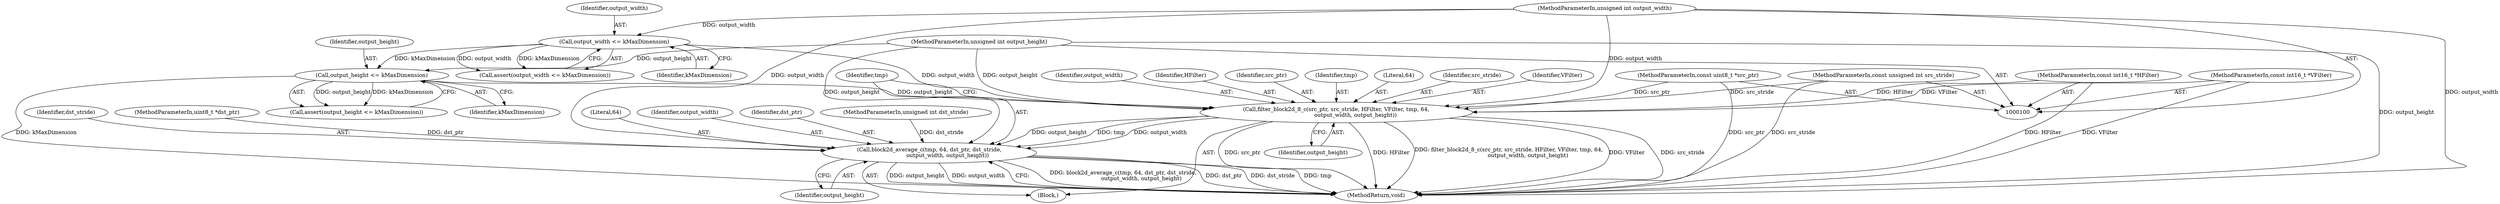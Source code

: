 digraph "0_Android_5a9753fca56f0eeb9f61e342b2fccffc364f9426_33@pointer" {
"1000119" [label="(Call,filter_block2d_8_c(src_ptr, src_stride, HFilter, VFilter, tmp, 64,\n                      output_width, output_height))"];
"1000101" [label="(MethodParameterIn,const uint8_t *src_ptr)"];
"1000102" [label="(MethodParameterIn,const unsigned int src_stride)"];
"1000103" [label="(MethodParameterIn,const int16_t *HFilter)"];
"1000104" [label="(MethodParameterIn,const int16_t *VFilter)"];
"1000112" [label="(Call,output_width <= kMaxDimension)"];
"1000107" [label="(MethodParameterIn,unsigned int output_width)"];
"1000116" [label="(Call,output_height <= kMaxDimension)"];
"1000108" [label="(MethodParameterIn,unsigned int output_height)"];
"1000128" [label="(Call,block2d_average_c(tmp, 64, dst_ptr, dst_stride,\n                     output_width, output_height))"];
"1000126" [label="(Identifier,output_width)"];
"1000128" [label="(Call,block2d_average_c(tmp, 64, dst_ptr, dst_stride,\n                     output_width, output_height))"];
"1000122" [label="(Identifier,HFilter)"];
"1000130" [label="(Literal,64)"];
"1000104" [label="(MethodParameterIn,const int16_t *VFilter)"];
"1000111" [label="(Call,assert(output_width <= kMaxDimension))"];
"1000109" [label="(Block,)"];
"1000117" [label="(Identifier,output_height)"];
"1000113" [label="(Identifier,output_width)"];
"1000120" [label="(Identifier,src_ptr)"];
"1000119" [label="(Call,filter_block2d_8_c(src_ptr, src_stride, HFilter, VFilter, tmp, 64,\n                      output_width, output_height))"];
"1000101" [label="(MethodParameterIn,const uint8_t *src_ptr)"];
"1000118" [label="(Identifier,kMaxDimension)"];
"1000108" [label="(MethodParameterIn,unsigned int output_height)"];
"1000135" [label="(MethodReturn,void)"];
"1000124" [label="(Identifier,tmp)"];
"1000129" [label="(Identifier,tmp)"];
"1000133" [label="(Identifier,output_width)"];
"1000131" [label="(Identifier,dst_ptr)"];
"1000107" [label="(MethodParameterIn,unsigned int output_width)"];
"1000125" [label="(Literal,64)"];
"1000127" [label="(Identifier,output_height)"];
"1000112" [label="(Call,output_width <= kMaxDimension)"];
"1000103" [label="(MethodParameterIn,const int16_t *HFilter)"];
"1000106" [label="(MethodParameterIn,unsigned int dst_stride)"];
"1000102" [label="(MethodParameterIn,const unsigned int src_stride)"];
"1000116" [label="(Call,output_height <= kMaxDimension)"];
"1000115" [label="(Call,assert(output_height <= kMaxDimension))"];
"1000134" [label="(Identifier,output_height)"];
"1000114" [label="(Identifier,kMaxDimension)"];
"1000132" [label="(Identifier,dst_stride)"];
"1000105" [label="(MethodParameterIn,uint8_t *dst_ptr)"];
"1000121" [label="(Identifier,src_stride)"];
"1000123" [label="(Identifier,VFilter)"];
"1000119" -> "1000109"  [label="AST: "];
"1000119" -> "1000127"  [label="CFG: "];
"1000120" -> "1000119"  [label="AST: "];
"1000121" -> "1000119"  [label="AST: "];
"1000122" -> "1000119"  [label="AST: "];
"1000123" -> "1000119"  [label="AST: "];
"1000124" -> "1000119"  [label="AST: "];
"1000125" -> "1000119"  [label="AST: "];
"1000126" -> "1000119"  [label="AST: "];
"1000127" -> "1000119"  [label="AST: "];
"1000129" -> "1000119"  [label="CFG: "];
"1000119" -> "1000135"  [label="DDG: HFilter"];
"1000119" -> "1000135"  [label="DDG: filter_block2d_8_c(src_ptr, src_stride, HFilter, VFilter, tmp, 64,\n                      output_width, output_height)"];
"1000119" -> "1000135"  [label="DDG: VFilter"];
"1000119" -> "1000135"  [label="DDG: src_stride"];
"1000119" -> "1000135"  [label="DDG: src_ptr"];
"1000101" -> "1000119"  [label="DDG: src_ptr"];
"1000102" -> "1000119"  [label="DDG: src_stride"];
"1000103" -> "1000119"  [label="DDG: HFilter"];
"1000104" -> "1000119"  [label="DDG: VFilter"];
"1000112" -> "1000119"  [label="DDG: output_width"];
"1000107" -> "1000119"  [label="DDG: output_width"];
"1000116" -> "1000119"  [label="DDG: output_height"];
"1000108" -> "1000119"  [label="DDG: output_height"];
"1000119" -> "1000128"  [label="DDG: tmp"];
"1000119" -> "1000128"  [label="DDG: output_width"];
"1000119" -> "1000128"  [label="DDG: output_height"];
"1000101" -> "1000100"  [label="AST: "];
"1000101" -> "1000135"  [label="DDG: src_ptr"];
"1000102" -> "1000100"  [label="AST: "];
"1000102" -> "1000135"  [label="DDG: src_stride"];
"1000103" -> "1000100"  [label="AST: "];
"1000103" -> "1000135"  [label="DDG: HFilter"];
"1000104" -> "1000100"  [label="AST: "];
"1000104" -> "1000135"  [label="DDG: VFilter"];
"1000112" -> "1000111"  [label="AST: "];
"1000112" -> "1000114"  [label="CFG: "];
"1000113" -> "1000112"  [label="AST: "];
"1000114" -> "1000112"  [label="AST: "];
"1000111" -> "1000112"  [label="CFG: "];
"1000112" -> "1000111"  [label="DDG: output_width"];
"1000112" -> "1000111"  [label="DDG: kMaxDimension"];
"1000107" -> "1000112"  [label="DDG: output_width"];
"1000112" -> "1000116"  [label="DDG: kMaxDimension"];
"1000107" -> "1000100"  [label="AST: "];
"1000107" -> "1000135"  [label="DDG: output_width"];
"1000107" -> "1000128"  [label="DDG: output_width"];
"1000116" -> "1000115"  [label="AST: "];
"1000116" -> "1000118"  [label="CFG: "];
"1000117" -> "1000116"  [label="AST: "];
"1000118" -> "1000116"  [label="AST: "];
"1000115" -> "1000116"  [label="CFG: "];
"1000116" -> "1000135"  [label="DDG: kMaxDimension"];
"1000116" -> "1000115"  [label="DDG: output_height"];
"1000116" -> "1000115"  [label="DDG: kMaxDimension"];
"1000108" -> "1000116"  [label="DDG: output_height"];
"1000108" -> "1000100"  [label="AST: "];
"1000108" -> "1000135"  [label="DDG: output_height"];
"1000108" -> "1000128"  [label="DDG: output_height"];
"1000128" -> "1000109"  [label="AST: "];
"1000128" -> "1000134"  [label="CFG: "];
"1000129" -> "1000128"  [label="AST: "];
"1000130" -> "1000128"  [label="AST: "];
"1000131" -> "1000128"  [label="AST: "];
"1000132" -> "1000128"  [label="AST: "];
"1000133" -> "1000128"  [label="AST: "];
"1000134" -> "1000128"  [label="AST: "];
"1000135" -> "1000128"  [label="CFG: "];
"1000128" -> "1000135"  [label="DDG: block2d_average_c(tmp, 64, dst_ptr, dst_stride,\n                     output_width, output_height)"];
"1000128" -> "1000135"  [label="DDG: dst_ptr"];
"1000128" -> "1000135"  [label="DDG: dst_stride"];
"1000128" -> "1000135"  [label="DDG: tmp"];
"1000128" -> "1000135"  [label="DDG: output_height"];
"1000128" -> "1000135"  [label="DDG: output_width"];
"1000105" -> "1000128"  [label="DDG: dst_ptr"];
"1000106" -> "1000128"  [label="DDG: dst_stride"];
}
